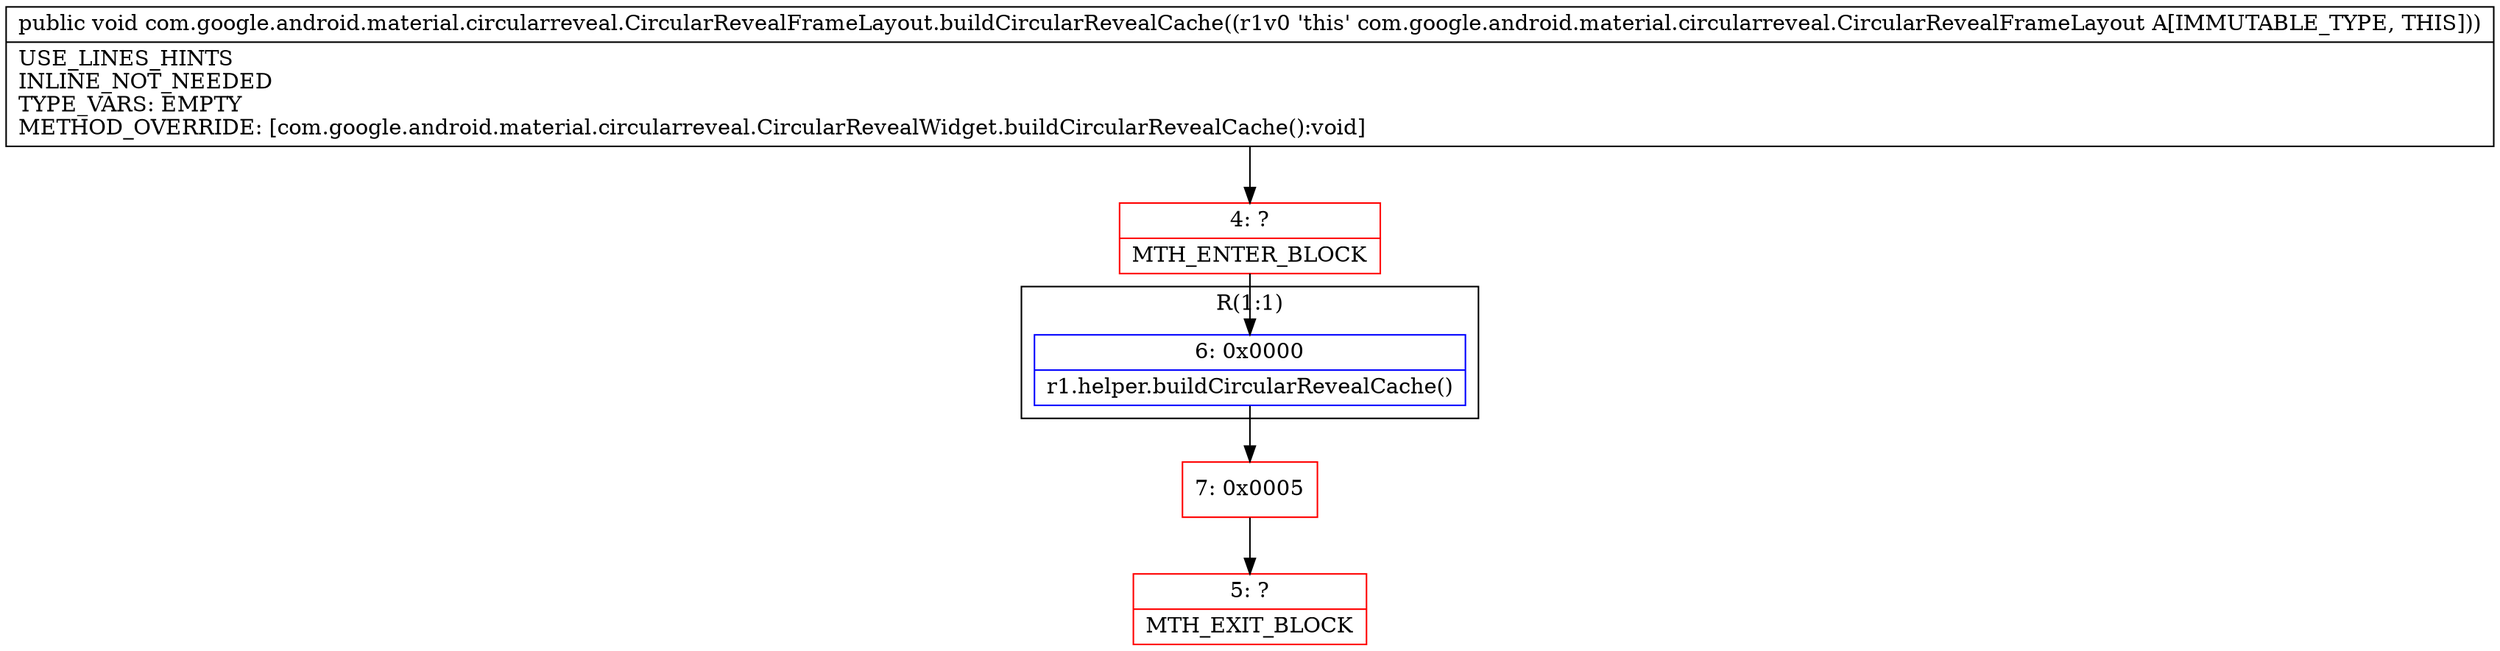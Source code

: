 digraph "CFG forcom.google.android.material.circularreveal.CircularRevealFrameLayout.buildCircularRevealCache()V" {
subgraph cluster_Region_1033151703 {
label = "R(1:1)";
node [shape=record,color=blue];
Node_6 [shape=record,label="{6\:\ 0x0000|r1.helper.buildCircularRevealCache()\l}"];
}
Node_4 [shape=record,color=red,label="{4\:\ ?|MTH_ENTER_BLOCK\l}"];
Node_7 [shape=record,color=red,label="{7\:\ 0x0005}"];
Node_5 [shape=record,color=red,label="{5\:\ ?|MTH_EXIT_BLOCK\l}"];
MethodNode[shape=record,label="{public void com.google.android.material.circularreveal.CircularRevealFrameLayout.buildCircularRevealCache((r1v0 'this' com.google.android.material.circularreveal.CircularRevealFrameLayout A[IMMUTABLE_TYPE, THIS]))  | USE_LINES_HINTS\lINLINE_NOT_NEEDED\lTYPE_VARS: EMPTY\lMETHOD_OVERRIDE: [com.google.android.material.circularreveal.CircularRevealWidget.buildCircularRevealCache():void]\l}"];
MethodNode -> Node_4;Node_6 -> Node_7;
Node_4 -> Node_6;
Node_7 -> Node_5;
}


